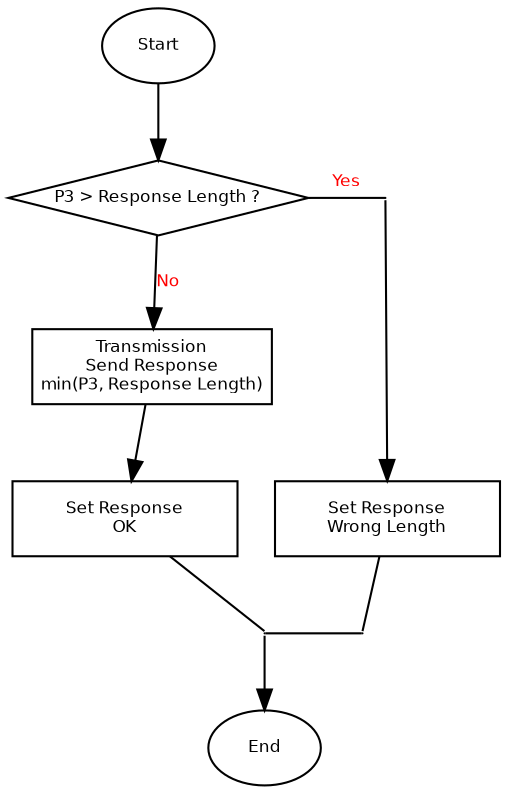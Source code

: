 digraph Flow_StateInit {
 
 node [
         fontname = "Bitstream Vera Sans"
         fontsize = 8
         shape = "record"
     ]

 edge [
         fontname = "Bitstream Vera Sans"
         fontsize = 8
         fontcolor = "Red"
     ]

// all blocks
start [label="Start", shape="oval"];

check_length [label="P3 > Response Length ?", shape="diamond", fixedsize=true, width=2]

senddata [label="Transmission\nSend Response\nmin(P3, Response Length)", shape="box", fixedsize=true, width=1.6]

{
rank=same;
set_sw1 [label="Set Response\nOK", shape="box", fixedsize=true, width=1.5]
set_sw2 [label="Set Response\nWrong Length", shape="box", fixedsize=true, width=1.5]
}

end [label="End", shape="oval"];

// relations
start -> check_length
check_length -> senddata [label=No]
senddata -> set_sw1
c0b [width=0, shape="point", label="."];
set_sw1 -> c0b [arrowhead=none]

c1a [width=0, shape="point", label="."];
c1b [width=0, shape="point", label="."];

{rank=same; check_length -> c1a [label=Yes,arrowhead=none];}
c1a -> set_sw2
set_sw2 -> c1b [arrowhead=none]

{rank=same; c0b -> c1b [dir=back,arrowtail=none]}
c0b -> end

}
